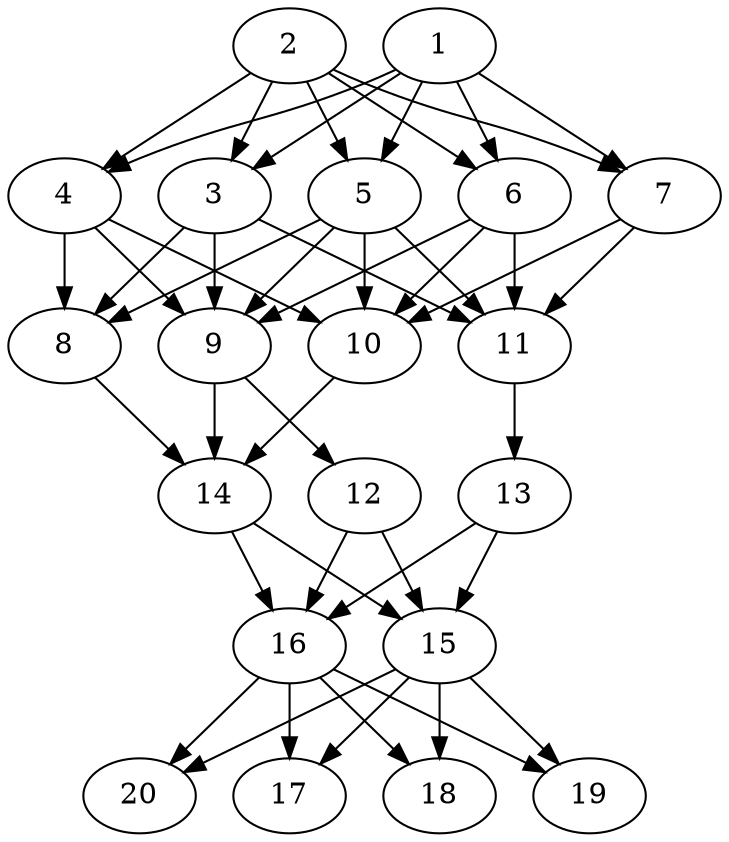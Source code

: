 // DAG automatically generated by daggen at Tue Jul 23 14:31:37 2019
// ./daggen --dot -n 20 --ccr 0.3 --fat 0.5 --regular 0.5 --density 0.8 --mindata 5242880 --maxdata 52428800 
digraph G {
  1 [size="101693440", alpha="0.19", expect_size="30508032"] 
  1 -> 3 [size ="30508032"]
  1 -> 4 [size ="30508032"]
  1 -> 5 [size ="30508032"]
  1 -> 6 [size ="30508032"]
  1 -> 7 [size ="30508032"]
  2 [size="100191573", alpha="0.12", expect_size="30057472"] 
  2 -> 3 [size ="30057472"]
  2 -> 4 [size ="30057472"]
  2 -> 5 [size ="30057472"]
  2 -> 6 [size ="30057472"]
  2 -> 7 [size ="30057472"]
  3 [size="158757547", alpha="0.13", expect_size="47627264"] 
  3 -> 8 [size ="47627264"]
  3 -> 9 [size ="47627264"]
  3 -> 11 [size ="47627264"]
  4 [size="101201920", alpha="0.11", expect_size="30360576"] 
  4 -> 8 [size ="30360576"]
  4 -> 9 [size ="30360576"]
  4 -> 10 [size ="30360576"]
  5 [size="99655680", alpha="0.05", expect_size="29896704"] 
  5 -> 8 [size ="29896704"]
  5 -> 9 [size ="29896704"]
  5 -> 10 [size ="29896704"]
  5 -> 11 [size ="29896704"]
  6 [size="27217920", alpha="0.09", expect_size="8165376"] 
  6 -> 9 [size ="8165376"]
  6 -> 10 [size ="8165376"]
  6 -> 11 [size ="8165376"]
  7 [size="27641173", alpha="0.13", expect_size="8292352"] 
  7 -> 10 [size ="8292352"]
  7 -> 11 [size ="8292352"]
  8 [size="132055040", alpha="0.13", expect_size="39616512"] 
  8 -> 14 [size ="39616512"]
  9 [size="171106987", alpha="0.09", expect_size="51332096"] 
  9 -> 12 [size ="51332096"]
  9 -> 14 [size ="51332096"]
  10 [size="104144213", alpha="0.13", expect_size="31243264"] 
  10 -> 14 [size ="31243264"]
  11 [size="34648747", alpha="0.16", expect_size="10394624"] 
  11 -> 13 [size ="10394624"]
  12 [size="27733333", alpha="0.03", expect_size="8320000"] 
  12 -> 15 [size ="8320000"]
  12 -> 16 [size ="8320000"]
  13 [size="121961813", alpha="0.04", expect_size="36588544"] 
  13 -> 15 [size ="36588544"]
  13 -> 16 [size ="36588544"]
  14 [size="64535893", alpha="0.02", expect_size="19360768"] 
  14 -> 15 [size ="19360768"]
  14 -> 16 [size ="19360768"]
  15 [size="152241493", alpha="0.12", expect_size="45672448"] 
  15 -> 17 [size ="45672448"]
  15 -> 18 [size ="45672448"]
  15 -> 19 [size ="45672448"]
  15 -> 20 [size ="45672448"]
  16 [size="30818987", alpha="0.14", expect_size="9245696"] 
  16 -> 17 [size ="9245696"]
  16 -> 18 [size ="9245696"]
  16 -> 19 [size ="9245696"]
  16 -> 20 [size ="9245696"]
  17 [size="98734080", alpha="0.12", expect_size="29620224"] 
  18 [size="41110187", alpha="0.14", expect_size="12333056"] 
  19 [size="140236800", alpha="0.19", expect_size="42071040"] 
  20 [size="53800960", alpha="0.10", expect_size="16140288"] 
}
